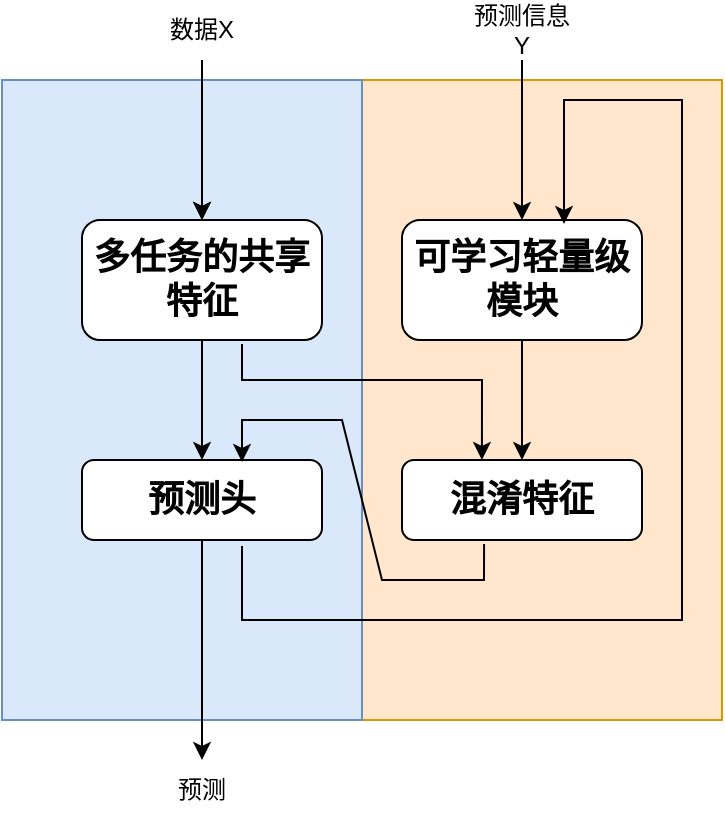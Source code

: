 <mxfile version="24.7.16">
  <diagram name="Page-1" id="u_PIz6emV0qA4rtQVPPR">
    <mxGraphModel dx="1434" dy="746" grid="1" gridSize="10" guides="1" tooltips="1" connect="1" arrows="1" fold="1" page="1" pageScale="1" pageWidth="827" pageHeight="1169" math="0" shadow="0">
      <root>
        <mxCell id="0" />
        <mxCell id="1" parent="0" />
        <mxCell id="fJKymjy_2eBl3symt3s9-21" value="" style="rounded=0;whiteSpace=wrap;html=1;fillColor=#ffe6cc;strokeColor=#d79b00;" vertex="1" parent="1">
          <mxGeometry x="340" y="170" width="180" height="320" as="geometry" />
        </mxCell>
        <mxCell id="fJKymjy_2eBl3symt3s9-20" value="" style="rounded=0;whiteSpace=wrap;html=1;fillColor=#dae8fc;strokeColor=#6c8ebf;" vertex="1" parent="1">
          <mxGeometry x="160" y="170" width="180" height="320" as="geometry" />
        </mxCell>
        <mxCell id="fJKymjy_2eBl3symt3s9-1" value="&lt;b&gt;&lt;font style=&quot;font-size: 18px;&quot;&gt;多任务的共享特征&lt;/font&gt;&lt;/b&gt;" style="rounded=1;whiteSpace=wrap;html=1;" vertex="1" parent="1">
          <mxGeometry x="200" y="240" width="120" height="60" as="geometry" />
        </mxCell>
        <mxCell id="fJKymjy_2eBl3symt3s9-2" value="&lt;b&gt;&lt;font style=&quot;font-size: 18px;&quot;&gt;预测头&lt;/font&gt;&lt;/b&gt;" style="rounded=1;whiteSpace=wrap;html=1;" vertex="1" parent="1">
          <mxGeometry x="200" y="360" width="120" height="40" as="geometry" />
        </mxCell>
        <mxCell id="fJKymjy_2eBl3symt3s9-3" value="&lt;b&gt;&lt;font style=&quot;font-size: 18px;&quot;&gt;可学习轻量级模块&lt;/font&gt;&lt;/b&gt;" style="rounded=1;whiteSpace=wrap;html=1;" vertex="1" parent="1">
          <mxGeometry x="360" y="240" width="120" height="60" as="geometry" />
        </mxCell>
        <mxCell id="fJKymjy_2eBl3symt3s9-4" value="" style="endArrow=classic;html=1;rounded=0;" edge="1" parent="1" target="fJKymjy_2eBl3symt3s9-1">
          <mxGeometry width="50" height="50" relative="1" as="geometry">
            <mxPoint x="260" y="160" as="sourcePoint" />
            <mxPoint x="440" y="360" as="targetPoint" />
          </mxGeometry>
        </mxCell>
        <mxCell id="fJKymjy_2eBl3symt3s9-9" value="" style="edgeStyle=orthogonalEdgeStyle;rounded=0;orthogonalLoop=1;jettySize=auto;html=1;" edge="1" parent="1" source="fJKymjy_2eBl3symt3s9-5" target="fJKymjy_2eBl3symt3s9-1">
          <mxGeometry relative="1" as="geometry" />
        </mxCell>
        <mxCell id="fJKymjy_2eBl3symt3s9-5" value="数据X" style="text;html=1;align=center;verticalAlign=middle;whiteSpace=wrap;rounded=0;" vertex="1" parent="1">
          <mxGeometry x="230" y="130" width="60" height="30" as="geometry" />
        </mxCell>
        <mxCell id="fJKymjy_2eBl3symt3s9-6" value="预测信息 Y" style="text;html=1;align=center;verticalAlign=middle;whiteSpace=wrap;rounded=0;" vertex="1" parent="1">
          <mxGeometry x="390" y="130" width="60" height="30" as="geometry" />
        </mxCell>
        <mxCell id="fJKymjy_2eBl3symt3s9-7" value="" style="endArrow=classic;html=1;rounded=0;exitX=0.5;exitY=1;exitDx=0;exitDy=0;entryX=0.5;entryY=0;entryDx=0;entryDy=0;" edge="1" parent="1" source="fJKymjy_2eBl3symt3s9-1" target="fJKymjy_2eBl3symt3s9-2">
          <mxGeometry width="50" height="50" relative="1" as="geometry">
            <mxPoint x="270" y="170" as="sourcePoint" />
            <mxPoint x="270" y="250" as="targetPoint" />
          </mxGeometry>
        </mxCell>
        <mxCell id="fJKymjy_2eBl3symt3s9-8" value="" style="endArrow=classic;html=1;rounded=0;entryX=0.675;entryY=0.033;entryDx=0;entryDy=0;entryPerimeter=0;" edge="1" parent="1" target="fJKymjy_2eBl3symt3s9-3">
          <mxGeometry width="50" height="50" relative="1" as="geometry">
            <mxPoint x="280" y="403" as="sourcePoint" />
            <mxPoint x="400" y="220" as="targetPoint" />
            <Array as="points">
              <mxPoint x="280" y="440" />
              <mxPoint x="500" y="440" />
              <mxPoint x="500" y="180" />
              <mxPoint x="441" y="180" />
            </Array>
          </mxGeometry>
        </mxCell>
        <mxCell id="fJKymjy_2eBl3symt3s9-11" value="" style="edgeStyle=orthogonalEdgeStyle;rounded=0;orthogonalLoop=1;jettySize=auto;html=1;exitX=0.5;exitY=1;exitDx=0;exitDy=0;entryX=0.5;entryY=0;entryDx=0;entryDy=0;" edge="1" parent="1" source="fJKymjy_2eBl3symt3s9-6" target="fJKymjy_2eBl3symt3s9-3">
          <mxGeometry relative="1" as="geometry">
            <mxPoint x="270" y="170" as="sourcePoint" />
            <mxPoint x="420" y="230" as="targetPoint" />
          </mxGeometry>
        </mxCell>
        <mxCell id="fJKymjy_2eBl3symt3s9-14" value="" style="endArrow=classic;html=1;rounded=0;exitX=0.5;exitY=1;exitDx=0;exitDy=0;entryX=0.5;entryY=0;entryDx=0;entryDy=0;" edge="1" parent="1" source="fJKymjy_2eBl3symt3s9-2" target="fJKymjy_2eBl3symt3s9-15">
          <mxGeometry width="50" height="50" relative="1" as="geometry">
            <mxPoint x="390" y="410" as="sourcePoint" />
            <mxPoint x="260" y="490" as="targetPoint" />
          </mxGeometry>
        </mxCell>
        <mxCell id="fJKymjy_2eBl3symt3s9-15" value="预测" style="text;html=1;align=center;verticalAlign=middle;whiteSpace=wrap;rounded=0;" vertex="1" parent="1">
          <mxGeometry x="230" y="510" width="60" height="30" as="geometry" />
        </mxCell>
        <mxCell id="fJKymjy_2eBl3symt3s9-16" value="&lt;b&gt;&lt;font style=&quot;font-size: 18px;&quot;&gt;混淆特征&lt;/font&gt;&lt;/b&gt;" style="rounded=1;whiteSpace=wrap;html=1;" vertex="1" parent="1">
          <mxGeometry x="360" y="360" width="120" height="40" as="geometry" />
        </mxCell>
        <mxCell id="fJKymjy_2eBl3symt3s9-17" value="" style="endArrow=classic;html=1;rounded=0;exitX=0.5;exitY=1;exitDx=0;exitDy=0;entryX=0.5;entryY=0;entryDx=0;entryDy=0;" edge="1" parent="1" source="fJKymjy_2eBl3symt3s9-3" target="fJKymjy_2eBl3symt3s9-16">
          <mxGeometry width="50" height="50" relative="1" as="geometry">
            <mxPoint x="390" y="410" as="sourcePoint" />
            <mxPoint x="440" y="360" as="targetPoint" />
          </mxGeometry>
        </mxCell>
        <mxCell id="fJKymjy_2eBl3symt3s9-18" value="" style="endArrow=classic;html=1;rounded=0;entryX=0.333;entryY=0;entryDx=0;entryDy=0;entryPerimeter=0;" edge="1" parent="1" target="fJKymjy_2eBl3symt3s9-16">
          <mxGeometry width="50" height="50" relative="1" as="geometry">
            <mxPoint x="280" y="302" as="sourcePoint" />
            <mxPoint x="380" y="330" as="targetPoint" />
            <Array as="points">
              <mxPoint x="280" y="320" />
              <mxPoint x="400" y="320" />
            </Array>
          </mxGeometry>
        </mxCell>
        <mxCell id="fJKymjy_2eBl3symt3s9-19" value="" style="endArrow=classic;html=1;rounded=0;exitX=0.342;exitY=1.05;exitDx=0;exitDy=0;exitPerimeter=0;" edge="1" parent="1" source="fJKymjy_2eBl3symt3s9-16">
          <mxGeometry width="50" height="50" relative="1" as="geometry">
            <mxPoint x="400" y="420" as="sourcePoint" />
            <mxPoint x="280" y="361" as="targetPoint" />
            <Array as="points">
              <mxPoint x="401" y="420" />
              <mxPoint x="350" y="420" />
              <mxPoint x="330" y="340" />
              <mxPoint x="280" y="340" />
            </Array>
          </mxGeometry>
        </mxCell>
      </root>
    </mxGraphModel>
  </diagram>
</mxfile>
